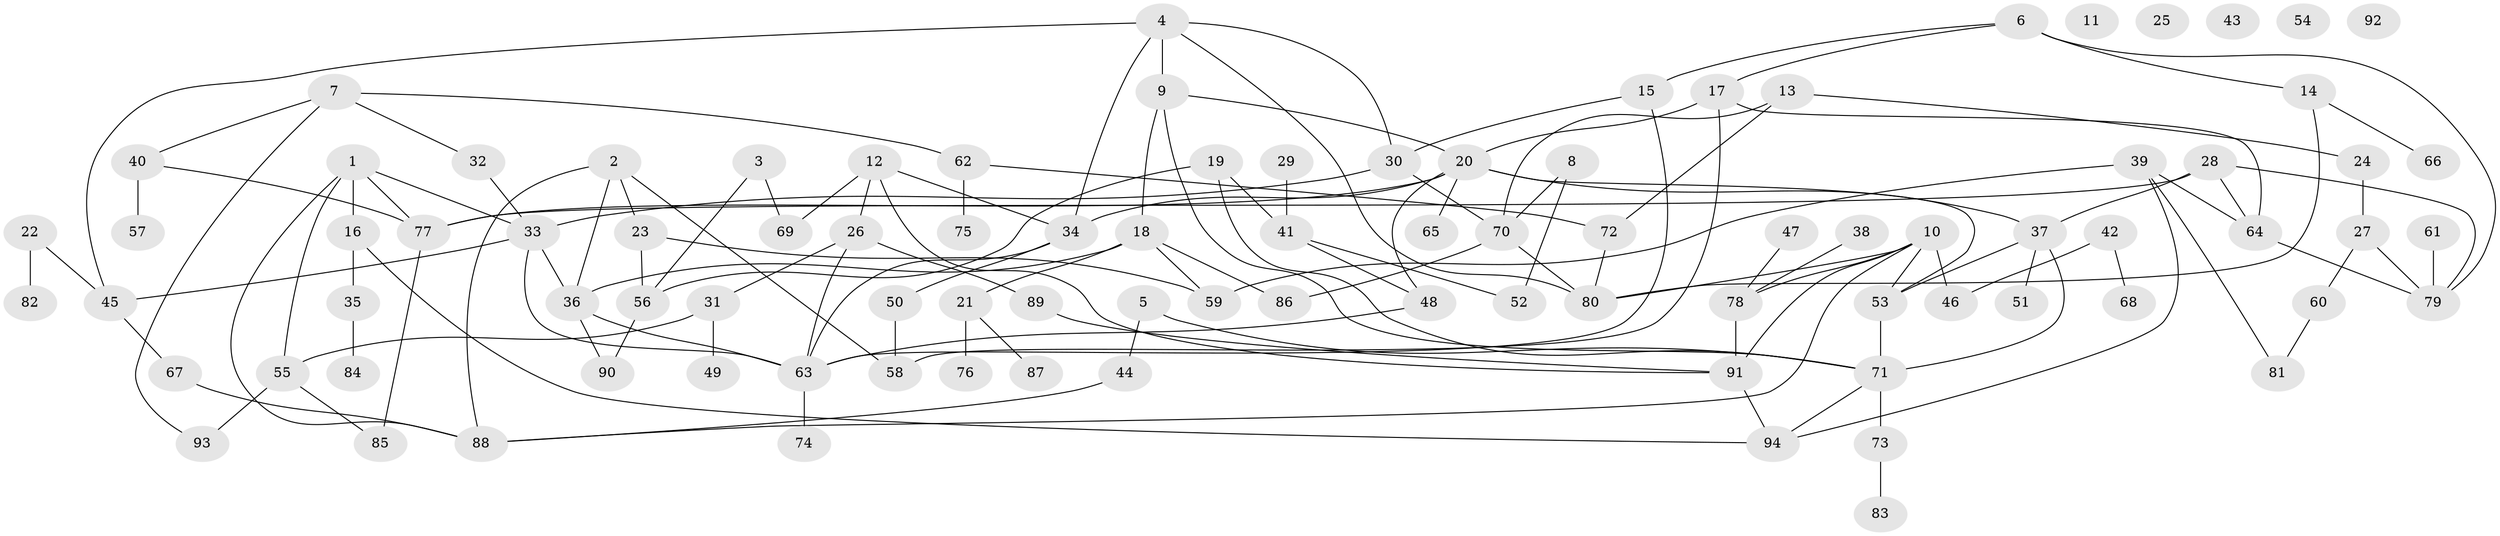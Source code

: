 // coarse degree distribution, {5: 0.10714285714285714, 4: 0.16071428571428573, 2: 0.16071428571428573, 10: 0.017857142857142856, 18: 0.017857142857142856, 6: 0.017857142857142856, 0: 0.08928571428571429, 3: 0.14285714285714285, 9: 0.017857142857142856, 8: 0.03571428571428571, 1: 0.23214285714285715}
// Generated by graph-tools (version 1.1) at 2025/16/03/04/25 18:16:34]
// undirected, 94 vertices, 136 edges
graph export_dot {
graph [start="1"]
  node [color=gray90,style=filled];
  1;
  2;
  3;
  4;
  5;
  6;
  7;
  8;
  9;
  10;
  11;
  12;
  13;
  14;
  15;
  16;
  17;
  18;
  19;
  20;
  21;
  22;
  23;
  24;
  25;
  26;
  27;
  28;
  29;
  30;
  31;
  32;
  33;
  34;
  35;
  36;
  37;
  38;
  39;
  40;
  41;
  42;
  43;
  44;
  45;
  46;
  47;
  48;
  49;
  50;
  51;
  52;
  53;
  54;
  55;
  56;
  57;
  58;
  59;
  60;
  61;
  62;
  63;
  64;
  65;
  66;
  67;
  68;
  69;
  70;
  71;
  72;
  73;
  74;
  75;
  76;
  77;
  78;
  79;
  80;
  81;
  82;
  83;
  84;
  85;
  86;
  87;
  88;
  89;
  90;
  91;
  92;
  93;
  94;
  1 -- 16;
  1 -- 33;
  1 -- 55;
  1 -- 77;
  1 -- 88;
  2 -- 23;
  2 -- 36;
  2 -- 58;
  2 -- 88;
  3 -- 56;
  3 -- 69;
  4 -- 9;
  4 -- 30;
  4 -- 34;
  4 -- 45;
  4 -- 80;
  5 -- 44;
  5 -- 71;
  6 -- 14;
  6 -- 15;
  6 -- 17;
  6 -- 79;
  7 -- 32;
  7 -- 40;
  7 -- 62;
  7 -- 93;
  8 -- 52;
  8 -- 70;
  9 -- 18;
  9 -- 20;
  9 -- 71;
  10 -- 46;
  10 -- 53;
  10 -- 78;
  10 -- 80;
  10 -- 88;
  10 -- 91;
  12 -- 26;
  12 -- 34;
  12 -- 69;
  12 -- 91;
  13 -- 24;
  13 -- 70;
  13 -- 72;
  14 -- 66;
  14 -- 80;
  15 -- 30;
  15 -- 63;
  16 -- 35;
  16 -- 94;
  17 -- 20;
  17 -- 58;
  17 -- 64;
  18 -- 21;
  18 -- 36;
  18 -- 59;
  18 -- 86;
  19 -- 41;
  19 -- 56;
  19 -- 71;
  20 -- 34;
  20 -- 37;
  20 -- 48;
  20 -- 53;
  20 -- 65;
  20 -- 77;
  21 -- 76;
  21 -- 87;
  22 -- 45;
  22 -- 82;
  23 -- 56;
  23 -- 59;
  24 -- 27;
  26 -- 31;
  26 -- 63;
  26 -- 89;
  27 -- 60;
  27 -- 79;
  28 -- 37;
  28 -- 64;
  28 -- 77;
  28 -- 79;
  29 -- 41;
  30 -- 33;
  30 -- 70;
  31 -- 49;
  31 -- 55;
  32 -- 33;
  33 -- 36;
  33 -- 45;
  33 -- 63;
  34 -- 50;
  34 -- 63;
  35 -- 84;
  36 -- 63;
  36 -- 90;
  37 -- 51;
  37 -- 53;
  37 -- 71;
  38 -- 78;
  39 -- 59;
  39 -- 64;
  39 -- 81;
  39 -- 94;
  40 -- 57;
  40 -- 77;
  41 -- 48;
  41 -- 52;
  42 -- 46;
  42 -- 68;
  44 -- 88;
  45 -- 67;
  47 -- 78;
  48 -- 63;
  50 -- 58;
  53 -- 71;
  55 -- 85;
  55 -- 93;
  56 -- 90;
  60 -- 81;
  61 -- 79;
  62 -- 72;
  62 -- 75;
  63 -- 74;
  64 -- 79;
  67 -- 88;
  70 -- 80;
  70 -- 86;
  71 -- 73;
  71 -- 94;
  72 -- 80;
  73 -- 83;
  77 -- 85;
  78 -- 91;
  89 -- 91;
  91 -- 94;
}
